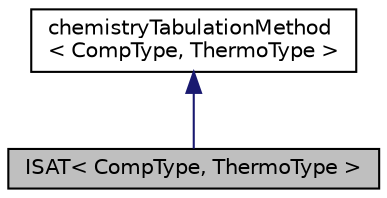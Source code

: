 digraph "ISAT&lt; CompType, ThermoType &gt;"
{
  bgcolor="transparent";
  edge [fontname="Helvetica",fontsize="10",labelfontname="Helvetica",labelfontsize="10"];
  node [fontname="Helvetica",fontsize="10",shape=record];
  Node0 [label="ISAT\< CompType, ThermoType \>",height=0.2,width=0.4,color="black", fillcolor="grey75", style="filled", fontcolor="black"];
  Node1 -> Node0 [dir="back",color="midnightblue",fontsize="10",style="solid",fontname="Helvetica"];
  Node1 [label="chemistryTabulationMethod\l\< CompType, ThermoType \>",height=0.2,width=0.4,color="black",URL="$a31113.html",tooltip="An abstract class for chemistry tabulation. "];
}
